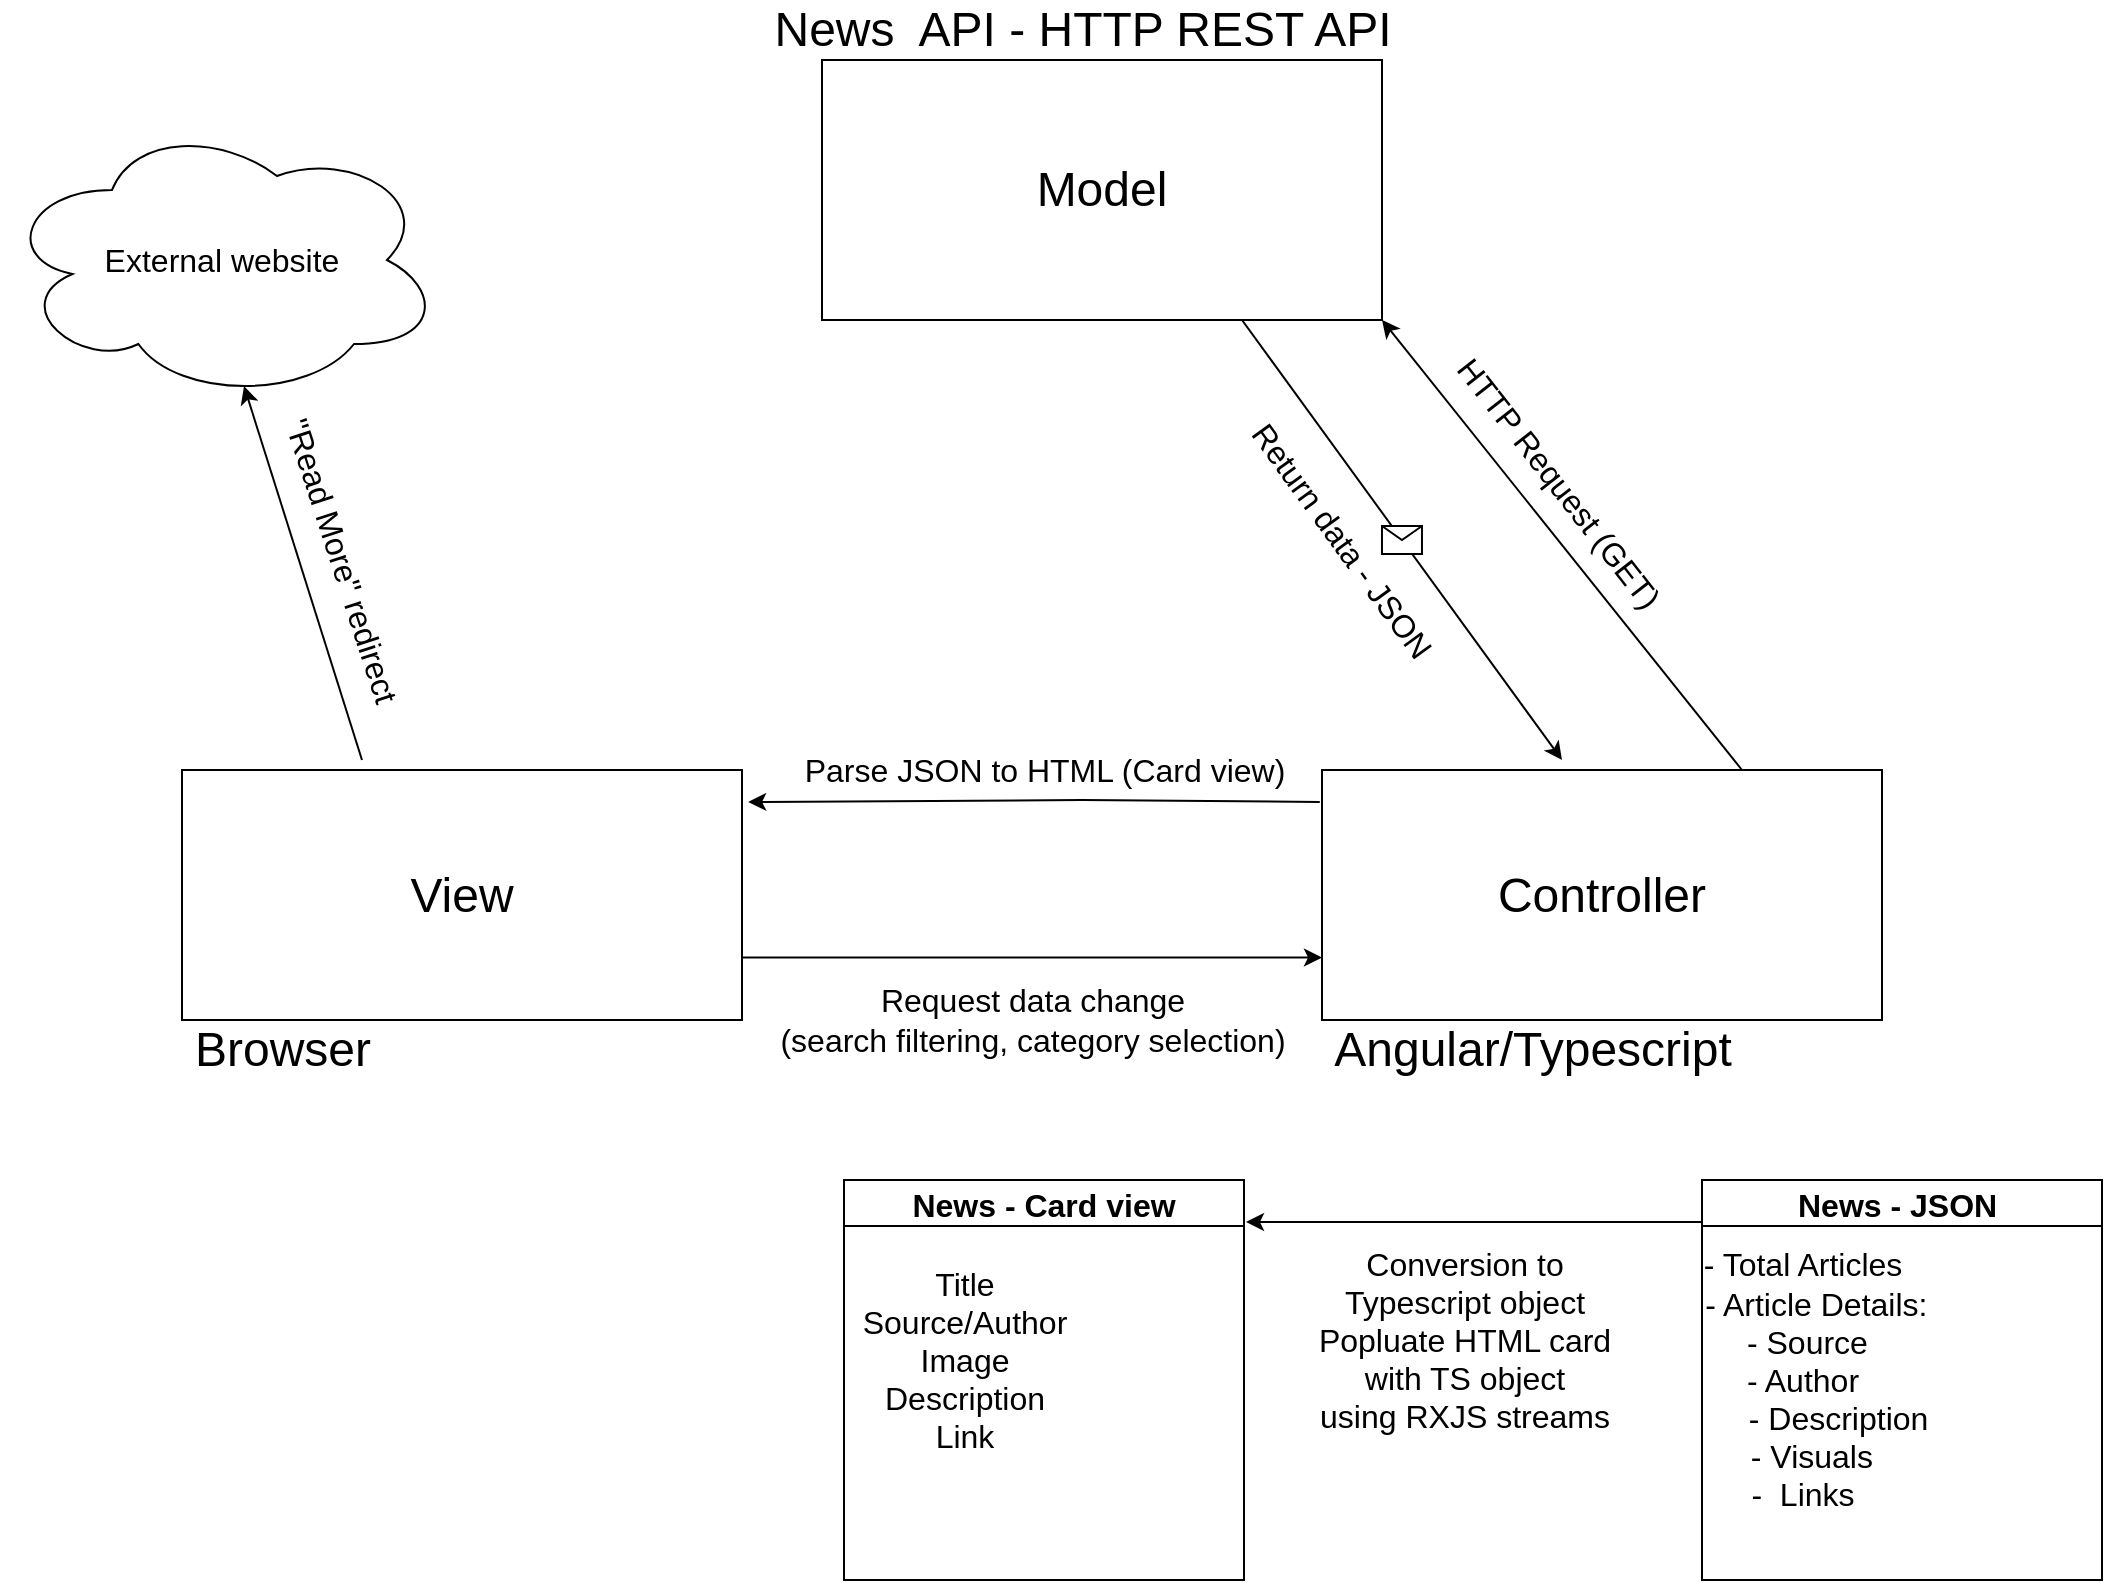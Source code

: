 <mxfile version="15.8.4" type="device"><diagram name="Page-1" id="5f0bae14-7c28-e335-631c-24af17079c00"><mxGraphModel dx="1422" dy="762" grid="1" gridSize="10" guides="1" tooltips="1" connect="1" arrows="1" fold="1" page="1" pageScale="1" pageWidth="1100" pageHeight="850" background="none" math="0" shadow="0"><root><mxCell id="0"/><mxCell id="1" parent="0"/><mxCell id="W0UvJeAE1Yh8EO2ffQNq-15" style="edgeStyle=orthogonalEdgeStyle;rounded=0;orthogonalLoop=1;jettySize=auto;html=1;exitX=1;exitY=0.75;exitDx=0;exitDy=0;entryX=0;entryY=0.75;entryDx=0;entryDy=0;fontSize=16;" edge="1" parent="1" source="W0UvJeAE1Yh8EO2ffQNq-1" target="W0UvJeAE1Yh8EO2ffQNq-2"><mxGeometry relative="1" as="geometry"/></mxCell><mxCell id="W0UvJeAE1Yh8EO2ffQNq-1" value="&lt;font style=&quot;font-size: 24px&quot;&gt;View&lt;/font&gt;" style="rounded=0;whiteSpace=wrap;html=1;" vertex="1" parent="1"><mxGeometry x="110" y="425" width="280" height="125" as="geometry"/></mxCell><mxCell id="W0UvJeAE1Yh8EO2ffQNq-2" value="Controller" style="rounded=0;whiteSpace=wrap;html=1;fontSize=24;" vertex="1" parent="1"><mxGeometry x="680" y="425" width="280" height="125" as="geometry"/></mxCell><mxCell id="W0UvJeAE1Yh8EO2ffQNq-3" value="Model" style="rounded=0;whiteSpace=wrap;html=1;fontSize=24;" vertex="1" parent="1"><mxGeometry x="430" y="70" width="280" height="130" as="geometry"/></mxCell><mxCell id="W0UvJeAE1Yh8EO2ffQNq-4" value="News&amp;nbsp; API - HTTP REST API" style="text;html=1;align=center;verticalAlign=middle;resizable=0;points=[];autosize=1;strokeColor=none;fillColor=none;fontSize=24;" vertex="1" parent="1"><mxGeometry x="400" y="40" width="320" height="30" as="geometry"/></mxCell><mxCell id="W0UvJeAE1Yh8EO2ffQNq-5" value="Browser" style="text;html=1;align=center;verticalAlign=middle;resizable=0;points=[];autosize=1;strokeColor=none;fillColor=none;fontSize=24;" vertex="1" parent="1"><mxGeometry x="110" y="550" width="100" height="30" as="geometry"/></mxCell><mxCell id="W0UvJeAE1Yh8EO2ffQNq-6" value="Angular/Typescript" style="text;html=1;align=center;verticalAlign=middle;resizable=0;points=[];autosize=1;strokeColor=none;fillColor=none;fontSize=24;" vertex="1" parent="1"><mxGeometry x="680" y="550" width="210" height="30" as="geometry"/></mxCell><mxCell id="W0UvJeAE1Yh8EO2ffQNq-8" value="" style="endArrow=classic;html=1;rounded=0;fontSize=24;exitX=0.75;exitY=0;exitDx=0;exitDy=0;entryX=1;entryY=1;entryDx=0;entryDy=0;" edge="1" parent="1" source="W0UvJeAE1Yh8EO2ffQNq-2" target="W0UvJeAE1Yh8EO2ffQNq-3"><mxGeometry width="50" height="50" relative="1" as="geometry"><mxPoint x="860" y="290" as="sourcePoint"/><mxPoint x="910" y="240" as="targetPoint"/></mxGeometry></mxCell><mxCell id="W0UvJeAE1Yh8EO2ffQNq-9" value="&lt;font style=&quot;font-size: 16px&quot;&gt;HTTP Request (GET)&lt;/font&gt;" style="text;html=1;align=center;verticalAlign=middle;resizable=0;points=[];autosize=1;strokeColor=none;fillColor=none;fontSize=24;rotation=52;" vertex="1" parent="1"><mxGeometry x="715" y="260" width="170" height="40" as="geometry"/></mxCell><mxCell id="W0UvJeAE1Yh8EO2ffQNq-10" value="Return data - JSON" style="text;html=1;align=center;verticalAlign=middle;resizable=0;points=[];autosize=1;strokeColor=none;fillColor=none;fontSize=16;rotation=54;" vertex="1" parent="1"><mxGeometry x="610" y="300" width="160" height="20" as="geometry"/></mxCell><mxCell id="W0UvJeAE1Yh8EO2ffQNq-12" value="" style="endArrow=classic;html=1;rounded=0;fontSize=16;entryX=1.011;entryY=0.128;entryDx=0;entryDy=0;exitX=-0.004;exitY=0.128;exitDx=0;exitDy=0;exitPerimeter=0;entryPerimeter=0;" edge="1" parent="1" source="W0UvJeAE1Yh8EO2ffQNq-2" target="W0UvJeAE1Yh8EO2ffQNq-1"><mxGeometry width="50" height="50" relative="1" as="geometry"><mxPoint x="520" y="490" as="sourcePoint"/><mxPoint x="570" y="440" as="targetPoint"/><Array as="points"><mxPoint x="560" y="440"/></Array></mxGeometry></mxCell><mxCell id="W0UvJeAE1Yh8EO2ffQNq-13" value="Parse JSON to HTML (Card view)" style="text;html=1;align=center;verticalAlign=middle;resizable=0;points=[];autosize=1;strokeColor=none;fillColor=none;fontSize=16;" vertex="1" parent="1"><mxGeometry x="411" y="415" width="260" height="20" as="geometry"/></mxCell><mxCell id="W0UvJeAE1Yh8EO2ffQNq-16" value="Request data change" style="text;html=1;align=center;verticalAlign=middle;resizable=0;points=[];autosize=1;strokeColor=none;fillColor=none;fontSize=16;" vertex="1" parent="1"><mxGeometry x="450" y="530" width="170" height="20" as="geometry"/></mxCell><mxCell id="W0UvJeAE1Yh8EO2ffQNq-17" value="(search filtering, category selection)" style="text;html=1;align=center;verticalAlign=middle;resizable=0;points=[];autosize=1;strokeColor=none;fillColor=none;fontSize=16;" vertex="1" parent="1"><mxGeometry x="400" y="550" width="270" height="20" as="geometry"/></mxCell><mxCell id="W0UvJeAE1Yh8EO2ffQNq-18" value="External website" style="ellipse;shape=cloud;whiteSpace=wrap;html=1;fontSize=16;" vertex="1" parent="1"><mxGeometry x="20" y="100" width="220" height="140" as="geometry"/></mxCell><mxCell id="W0UvJeAE1Yh8EO2ffQNq-19" value="" style="endArrow=classic;html=1;rounded=0;fontSize=16;exitX=0.75;exitY=1;exitDx=0;exitDy=0;" edge="1" parent="1" source="W0UvJeAE1Yh8EO2ffQNq-3"><mxGeometry relative="1" as="geometry"><mxPoint x="470" y="320" as="sourcePoint"/><mxPoint x="800" y="420" as="targetPoint"/></mxGeometry></mxCell><mxCell id="W0UvJeAE1Yh8EO2ffQNq-20" value="" style="shape=message;html=1;outlineConnect=0;fontSize=16;" vertex="1" parent="W0UvJeAE1Yh8EO2ffQNq-19"><mxGeometry width="20" height="14" relative="1" as="geometry"><mxPoint x="-10" y="-7" as="offset"/></mxGeometry></mxCell><mxCell id="W0UvJeAE1Yh8EO2ffQNq-21" value="" style="endArrow=classic;html=1;rounded=0;fontSize=16;entryX=0.55;entryY=0.95;entryDx=0;entryDy=0;entryPerimeter=0;" edge="1" parent="1" target="W0UvJeAE1Yh8EO2ffQNq-18"><mxGeometry width="50" height="50" relative="1" as="geometry"><mxPoint x="200" y="420" as="sourcePoint"/><mxPoint x="220" y="340" as="targetPoint"/></mxGeometry></mxCell><mxCell id="W0UvJeAE1Yh8EO2ffQNq-22" value="&quot;Read More&quot; redirect" style="text;html=1;align=center;verticalAlign=middle;resizable=0;points=[];autosize=1;strokeColor=none;fillColor=none;fontSize=16;rotation=72;" vertex="1" parent="1"><mxGeometry x="110" y="310" width="160" height="20" as="geometry"/></mxCell><mxCell id="W0UvJeAE1Yh8EO2ffQNq-23" value="News - JSON " style="swimlane;fontSize=16;" vertex="1" parent="1"><mxGeometry x="870" y="630" width="200" height="200" as="geometry"/></mxCell><mxCell id="W0UvJeAE1Yh8EO2ffQNq-26" value="- Total Articles&lt;br&gt;&amp;nbsp; &amp;nbsp;- Article Details:&lt;br&gt;&amp;nbsp;- Source&lt;br&gt;- Author&lt;br&gt;&amp;nbsp; &amp;nbsp; &amp;nbsp; &amp;nbsp; - Description&lt;br&gt;&amp;nbsp; - Visuals&lt;br&gt;-&amp;nbsp; Links" style="text;html=1;align=center;verticalAlign=middle;resizable=0;points=[];autosize=1;strokeColor=none;fillColor=none;fontSize=16;" vertex="1" parent="W0UvJeAE1Yh8EO2ffQNq-23"><mxGeometry x="-20" y="30" width="140" height="140" as="geometry"/></mxCell><mxCell id="W0UvJeAE1Yh8EO2ffQNq-28" value="News - Card view" style="swimlane;fontSize=16;" vertex="1" parent="1"><mxGeometry x="441" y="630" width="200" height="200" as="geometry"/></mxCell><mxCell id="W0UvJeAE1Yh8EO2ffQNq-29" value="Title&lt;br&gt;Source/Author&lt;br&gt;Image&lt;br&gt;Description&lt;br&gt;Link" style="text;html=1;align=center;verticalAlign=middle;resizable=0;points=[];autosize=1;strokeColor=none;fillColor=none;fontSize=16;" vertex="1" parent="W0UvJeAE1Yh8EO2ffQNq-28"><mxGeometry y="40" width="120" height="100" as="geometry"/></mxCell><mxCell id="W0UvJeAE1Yh8EO2ffQNq-32" value="Conversion to &lt;br&gt;Typescript object&lt;br&gt;Popluate HTML card&lt;br&gt;with TS object&lt;br&gt;using RXJS streams" style="text;html=1;align=center;verticalAlign=middle;resizable=0;points=[];autosize=1;strokeColor=none;fillColor=none;fontSize=16;" vertex="1" parent="1"><mxGeometry x="671" y="660" width="160" height="100" as="geometry"/></mxCell><mxCell id="W0UvJeAE1Yh8EO2ffQNq-33" value="" style="endArrow=classic;html=1;rounded=0;fontSize=16;exitX=0;exitY=0.105;exitDx=0;exitDy=0;exitPerimeter=0;entryX=1.005;entryY=0.105;entryDx=0;entryDy=0;entryPerimeter=0;" edge="1" parent="1" source="W0UvJeAE1Yh8EO2ffQNq-23" target="W0UvJeAE1Yh8EO2ffQNq-28"><mxGeometry width="50" height="50" relative="1" as="geometry"><mxPoint x="730" y="650" as="sourcePoint"/><mxPoint x="650" y="651" as="targetPoint"/></mxGeometry></mxCell></root></mxGraphModel></diagram></mxfile>